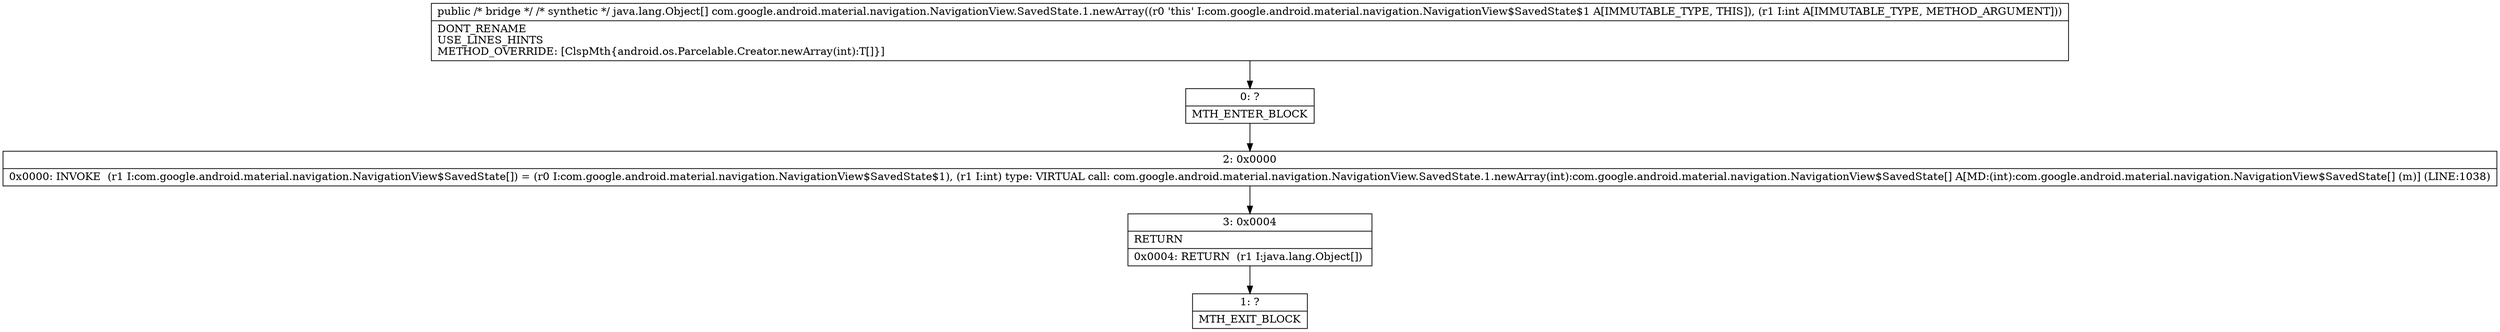 digraph "CFG forcom.google.android.material.navigation.NavigationView.SavedState.1.newArray(I)[Ljava\/lang\/Object;" {
Node_0 [shape=record,label="{0\:\ ?|MTH_ENTER_BLOCK\l}"];
Node_2 [shape=record,label="{2\:\ 0x0000|0x0000: INVOKE  (r1 I:com.google.android.material.navigation.NavigationView$SavedState[]) = (r0 I:com.google.android.material.navigation.NavigationView$SavedState$1), (r1 I:int) type: VIRTUAL call: com.google.android.material.navigation.NavigationView.SavedState.1.newArray(int):com.google.android.material.navigation.NavigationView$SavedState[] A[MD:(int):com.google.android.material.navigation.NavigationView$SavedState[] (m)] (LINE:1038)\l}"];
Node_3 [shape=record,label="{3\:\ 0x0004|RETURN\l|0x0004: RETURN  (r1 I:java.lang.Object[]) \l}"];
Node_1 [shape=record,label="{1\:\ ?|MTH_EXIT_BLOCK\l}"];
MethodNode[shape=record,label="{public \/* bridge *\/ \/* synthetic *\/ java.lang.Object[] com.google.android.material.navigation.NavigationView.SavedState.1.newArray((r0 'this' I:com.google.android.material.navigation.NavigationView$SavedState$1 A[IMMUTABLE_TYPE, THIS]), (r1 I:int A[IMMUTABLE_TYPE, METHOD_ARGUMENT]))  | DONT_RENAME\lUSE_LINES_HINTS\lMETHOD_OVERRIDE: [ClspMth\{android.os.Parcelable.Creator.newArray(int):T[]\}]\l}"];
MethodNode -> Node_0;Node_0 -> Node_2;
Node_2 -> Node_3;
Node_3 -> Node_1;
}

